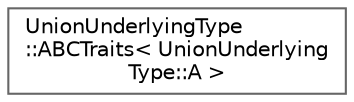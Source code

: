 digraph "Graphical Class Hierarchy"
{
 // LATEX_PDF_SIZE
  bgcolor="transparent";
  edge [fontname=Helvetica,fontsize=10,labelfontname=Helvetica,labelfontsize=10];
  node [fontname=Helvetica,fontsize=10,shape=box,height=0.2,width=0.4];
  rankdir="LR";
  Node0 [id="Node000000",label="UnionUnderlyingType\l::ABCTraits\< UnionUnderlying\lType::A \>",height=0.2,width=0.4,color="grey40", fillcolor="white", style="filled",URL="$structUnionUnderlyingType_1_1ABCTraits_3_01UnionUnderlyingType_1_1A_01_4.html",tooltip=" "];
}
